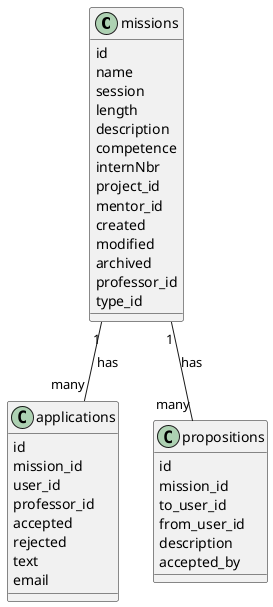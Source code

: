 @startuml
class missions {
    id
    name
    session
    length
    description
    competence
    internNbr
    project_id
    mentor_id
    created
    modified
    archived
    professor_id
    type_id
}
class applications {
    id
    mission_id
    user_id
    professor_id
    accepted
    rejected
    text
    email
}
class propositions {
    id
    mission_id
    to_user_id
    from_user_id
    description
    accepted_by
}
missions "1" -- "many" applications : has
missions "1" -- "many" propositions : has
@enduml
